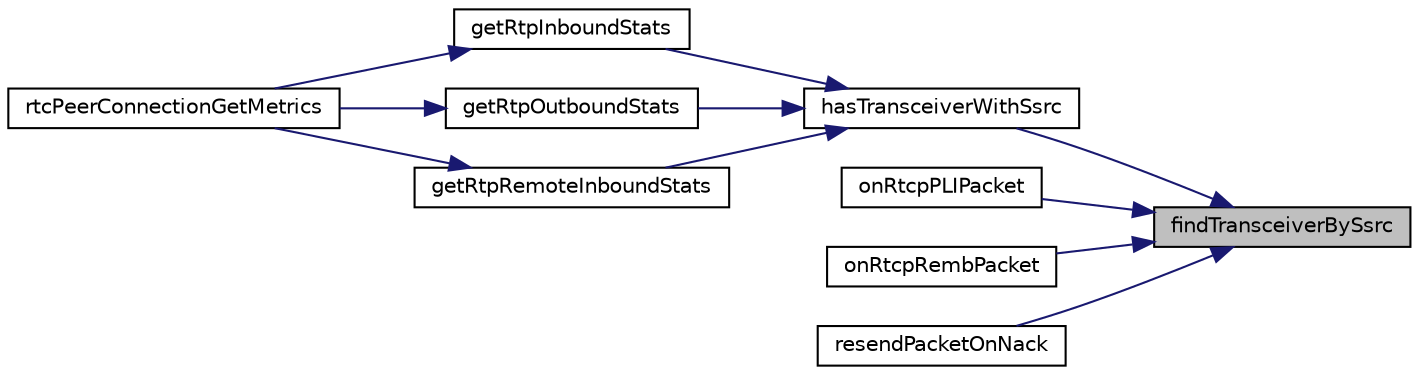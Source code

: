 digraph "findTransceiverBySsrc"
{
 // LATEX_PDF_SIZE
  edge [fontname="Helvetica",fontsize="10",labelfontname="Helvetica",labelfontsize="10"];
  node [fontname="Helvetica",fontsize="10",shape=record];
  rankdir="RL";
  Node1 [label="findTransceiverBySsrc",height=0.2,width=0.4,color="black", fillcolor="grey75", style="filled", fontcolor="black",tooltip=" "];
  Node1 -> Node2 [dir="back",color="midnightblue",fontsize="10",style="solid",fontname="Helvetica"];
  Node2 [label="hasTransceiverWithSsrc",height=0.2,width=0.4,color="black", fillcolor="white", style="filled",URL="$Rtp_8h.html#a3f98236c016e0072d6ef135477ffa895",tooltip=" "];
  Node2 -> Node3 [dir="back",color="midnightblue",fontsize="10",style="solid",fontname="Helvetica"];
  Node3 [label="getRtpInboundStats",height=0.2,width=0.4,color="black", fillcolor="white", style="filled",URL="$Metrics_8h.html#a261ca3c06b9302b43cc67486d14ce5bd",tooltip="Get RTP inbound stats."];
  Node3 -> Node4 [dir="back",color="midnightblue",fontsize="10",style="solid",fontname="Helvetica"];
  Node4 [label="rtcPeerConnectionGetMetrics",height=0.2,width=0.4,color="black", fillcolor="white", style="filled",URL="$group__PublicMemberFunctions.html#ga469e0f69e03630ad5b03d8921afd62be",tooltip="Get the relevant/all metrics based on the RTCStatsType field. This does not include any signaling rel..."];
  Node2 -> Node5 [dir="back",color="midnightblue",fontsize="10",style="solid",fontname="Helvetica"];
  Node5 [label="getRtpOutboundStats",height=0.2,width=0.4,color="black", fillcolor="white", style="filled",URL="$Metrics_8h.html#accdb48eadf8cbbd3a50e6812c5faa356",tooltip="Get RTP outbound stats."];
  Node5 -> Node4 [dir="back",color="midnightblue",fontsize="10",style="solid",fontname="Helvetica"];
  Node2 -> Node6 [dir="back",color="midnightblue",fontsize="10",style="solid",fontname="Helvetica"];
  Node6 [label="getRtpRemoteInboundStats",height=0.2,width=0.4,color="black", fillcolor="white", style="filled",URL="$Metrics_8h.html#a88dfd032b3f06afc5748c8e93f59ab48",tooltip="Get remote RTP inbound stats."];
  Node6 -> Node4 [dir="back",color="midnightblue",fontsize="10",style="solid",fontname="Helvetica"];
  Node1 -> Node7 [dir="back",color="midnightblue",fontsize="10",style="solid",fontname="Helvetica"];
  Node7 [label="onRtcpPLIPacket",height=0.2,width=0.4,color="black", fillcolor="white", style="filled",URL="$Rtcp_8h.html#ac82533856a12f259eeba9139a7af516f",tooltip=" "];
  Node1 -> Node8 [dir="back",color="midnightblue",fontsize="10",style="solid",fontname="Helvetica"];
  Node8 [label="onRtcpRembPacket",height=0.2,width=0.4,color="black", fillcolor="white", style="filled",URL="$Rtcp_8h.html#a96b5d18e6850b948f4755d0cc1d936ed",tooltip=" "];
  Node1 -> Node9 [dir="back",color="midnightblue",fontsize="10",style="solid",fontname="Helvetica"];
  Node9 [label="resendPacketOnNack",height=0.2,width=0.4,color="black", fillcolor="white", style="filled",URL="$Retransmitter_8h.html#a55e0c0bf127bb71130d3187b05e7ed87",tooltip=" "];
}
